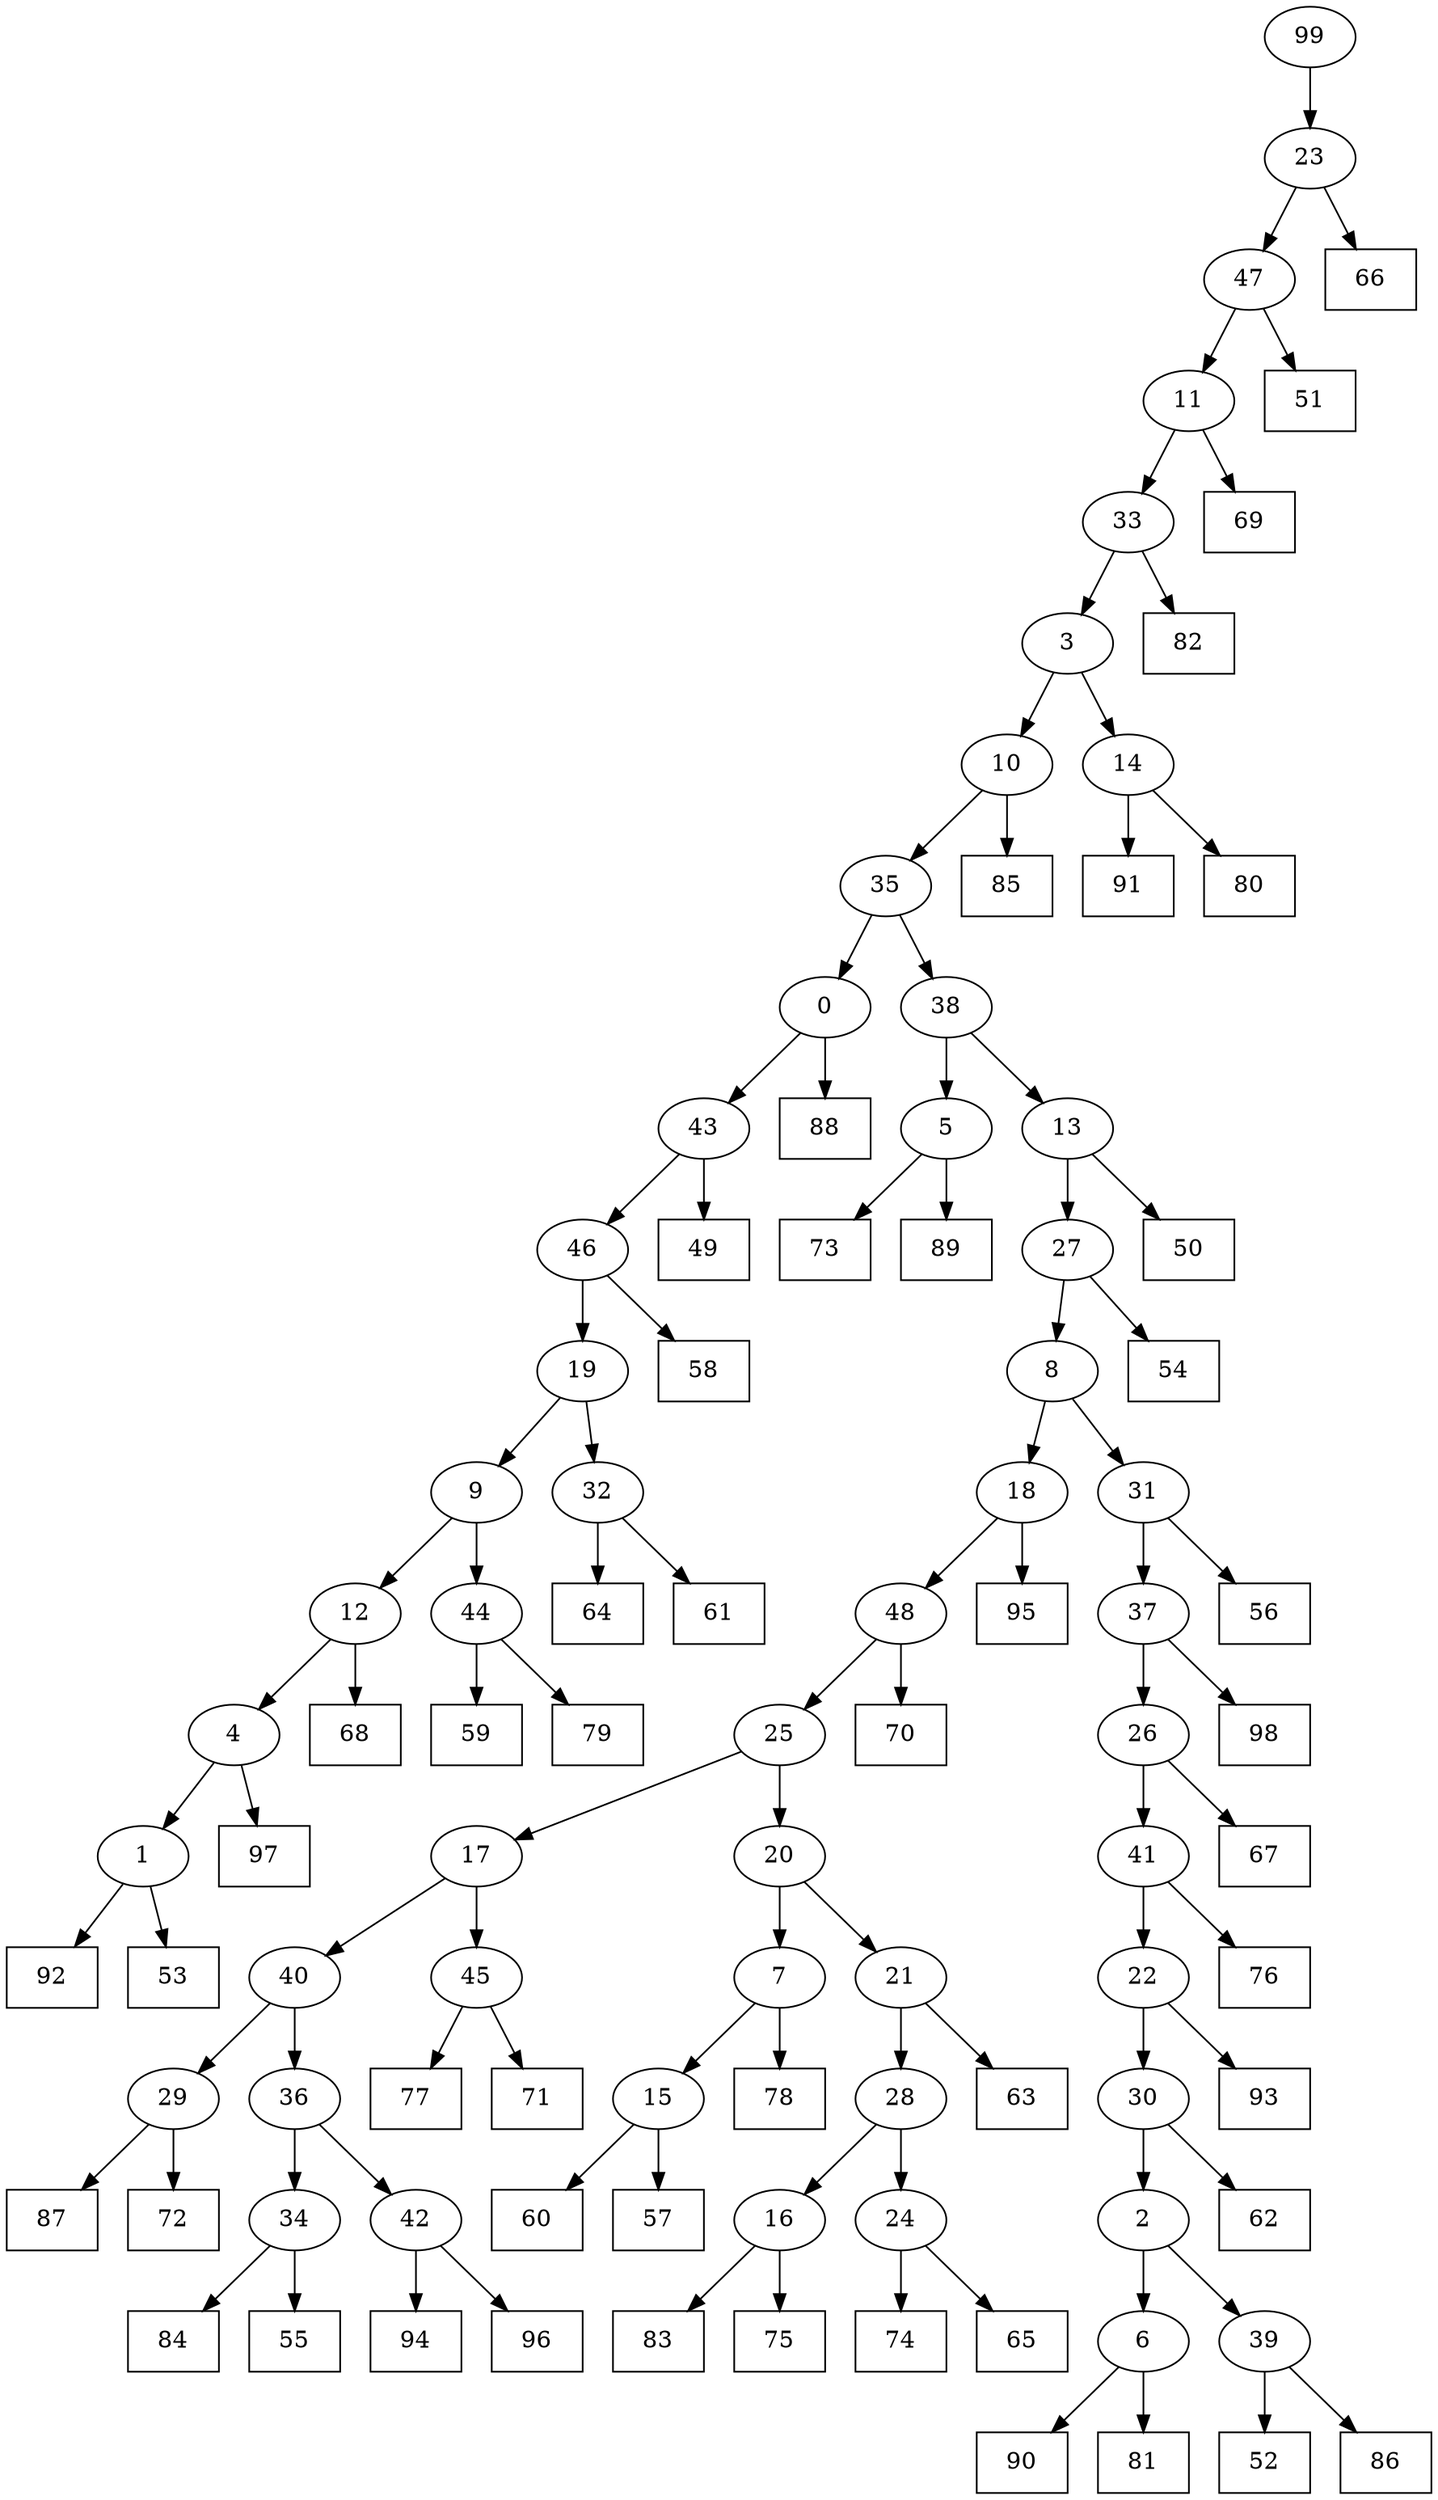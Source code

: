digraph G {
0[label="0"];
1[label="1"];
2[label="2"];
3[label="3"];
4[label="4"];
5[label="5"];
6[label="6"];
7[label="7"];
8[label="8"];
9[label="9"];
10[label="10"];
11[label="11"];
12[label="12"];
13[label="13"];
14[label="14"];
15[label="15"];
16[label="16"];
17[label="17"];
18[label="18"];
19[label="19"];
20[label="20"];
21[label="21"];
22[label="22"];
23[label="23"];
24[label="24"];
25[label="25"];
26[label="26"];
27[label="27"];
28[label="28"];
29[label="29"];
30[label="30"];
31[label="31"];
32[label="32"];
33[label="33"];
34[label="34"];
35[label="35"];
36[label="36"];
37[label="37"];
38[label="38"];
39[label="39"];
40[label="40"];
41[label="41"];
42[label="42"];
43[label="43"];
44[label="44"];
45[label="45"];
46[label="46"];
47[label="47"];
48[label="48"];
49[shape=box,label="74"];
50[shape=box,label="52"];
51[shape=box,label="82"];
52[shape=box,label="58"];
53[shape=box,label="68"];
54[shape=box,label="65"];
55[shape=box,label="49"];
56[shape=box,label="73"];
57[shape=box,label="51"];
58[shape=box,label="77"];
59[shape=box,label="56"];
60[shape=box,label="64"];
61[shape=box,label="88"];
62[shape=box,label="84"];
63[shape=box,label="94"];
64[shape=box,label="86"];
65[shape=box,label="90"];
66[shape=box,label="55"];
67[shape=box,label="81"];
68[shape=box,label="50"];
69[shape=box,label="70"];
70[shape=box,label="92"];
71[shape=box,label="54"];
72[shape=box,label="91"];
73[shape=box,label="66"];
74[shape=box,label="96"];
75[shape=box,label="76"];
76[shape=box,label="71"];
77[shape=box,label="95"];
78[shape=box,label="59"];
79[shape=box,label="89"];
80[shape=box,label="87"];
81[shape=box,label="62"];
82[shape=box,label="72"];
83[shape=box,label="78"];
84[shape=box,label="93"];
85[shape=box,label="85"];
86[shape=box,label="60"];
87[shape=box,label="83"];
88[shape=box,label="80"];
89[shape=box,label="67"];
90[shape=box,label="75"];
91[shape=box,label="97"];
92[shape=box,label="98"];
93[shape=box,label="79"];
94[shape=box,label="63"];
95[shape=box,label="57"];
96[shape=box,label="61"];
97[shape=box,label="69"];
98[shape=box,label="53"];
99[label="99"];
46->52 ;
10->85 ;
16->87 ;
27->71 ;
17->45 ;
34->66 ;
30->2 ;
0->61 ;
45->76 ;
31->59 ;
32->60 ;
39->64 ;
37->26 ;
2->39 ;
39->50 ;
19->32 ;
36->42 ;
42->63 ;
24->54 ;
5->56 ;
1->70 ;
6->65 ;
22->84 ;
48->69 ;
11->97 ;
13->68 ;
26->41 ;
7->15 ;
15->86 ;
14->88 ;
44->93 ;
9->44 ;
8->31 ;
45->58 ;
12->53 ;
46->19 ;
1->98 ;
32->96 ;
42->74 ;
15->95 ;
35->0 ;
12->4 ;
37->92 ;
2->6 ;
6->67 ;
44->78 ;
25->20 ;
4->1 ;
20->7 ;
29->80 ;
18->77 ;
31->37 ;
0->43 ;
43->55 ;
26->89 ;
20->21 ;
21->28 ;
25->17 ;
36->34 ;
34->62 ;
28->16 ;
16->90 ;
47->11 ;
3->10 ;
4->91 ;
17->40 ;
40->36 ;
43->46 ;
38->13 ;
28->24 ;
24->49 ;
21->94 ;
30->81 ;
41->75 ;
41->22 ;
19->9 ;
9->12 ;
38->5 ;
5->79 ;
23->73 ;
3->14 ;
14->72 ;
48->25 ;
11->33 ;
33->51 ;
99->23 ;
23->47 ;
47->57 ;
22->30 ;
40->29 ;
29->82 ;
33->3 ;
10->35 ;
35->38 ;
7->83 ;
8->18 ;
18->48 ;
13->27 ;
27->8 ;
}
